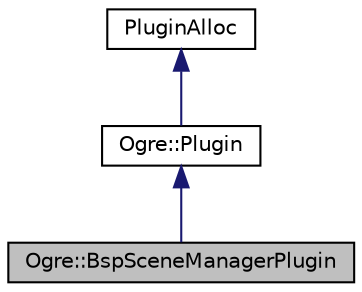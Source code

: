 digraph "Ogre::BspSceneManagerPlugin"
{
  bgcolor="transparent";
  edge [fontname="Helvetica",fontsize="10",labelfontname="Helvetica",labelfontsize="10"];
  node [fontname="Helvetica",fontsize="10",shape=record];
  Node0 [label="Ogre::BspSceneManagerPlugin",height=0.2,width=0.4,color="black", fillcolor="grey75", style="filled", fontcolor="black"];
  Node1 -> Node0 [dir="back",color="midnightblue",fontsize="10",style="solid",fontname="Helvetica"];
  Node1 [label="Ogre::Plugin",height=0.2,width=0.4,color="black",URL="$class_ogre_1_1_plugin.html",tooltip="Class defining a generic OGRE plugin. "];
  Node2 -> Node1 [dir="back",color="midnightblue",fontsize="10",style="solid",fontname="Helvetica"];
  Node2 [label="PluginAlloc",height=0.2,width=0.4,color="black",URL="$class_ogre_1_1_allocated_object.html"];
}
